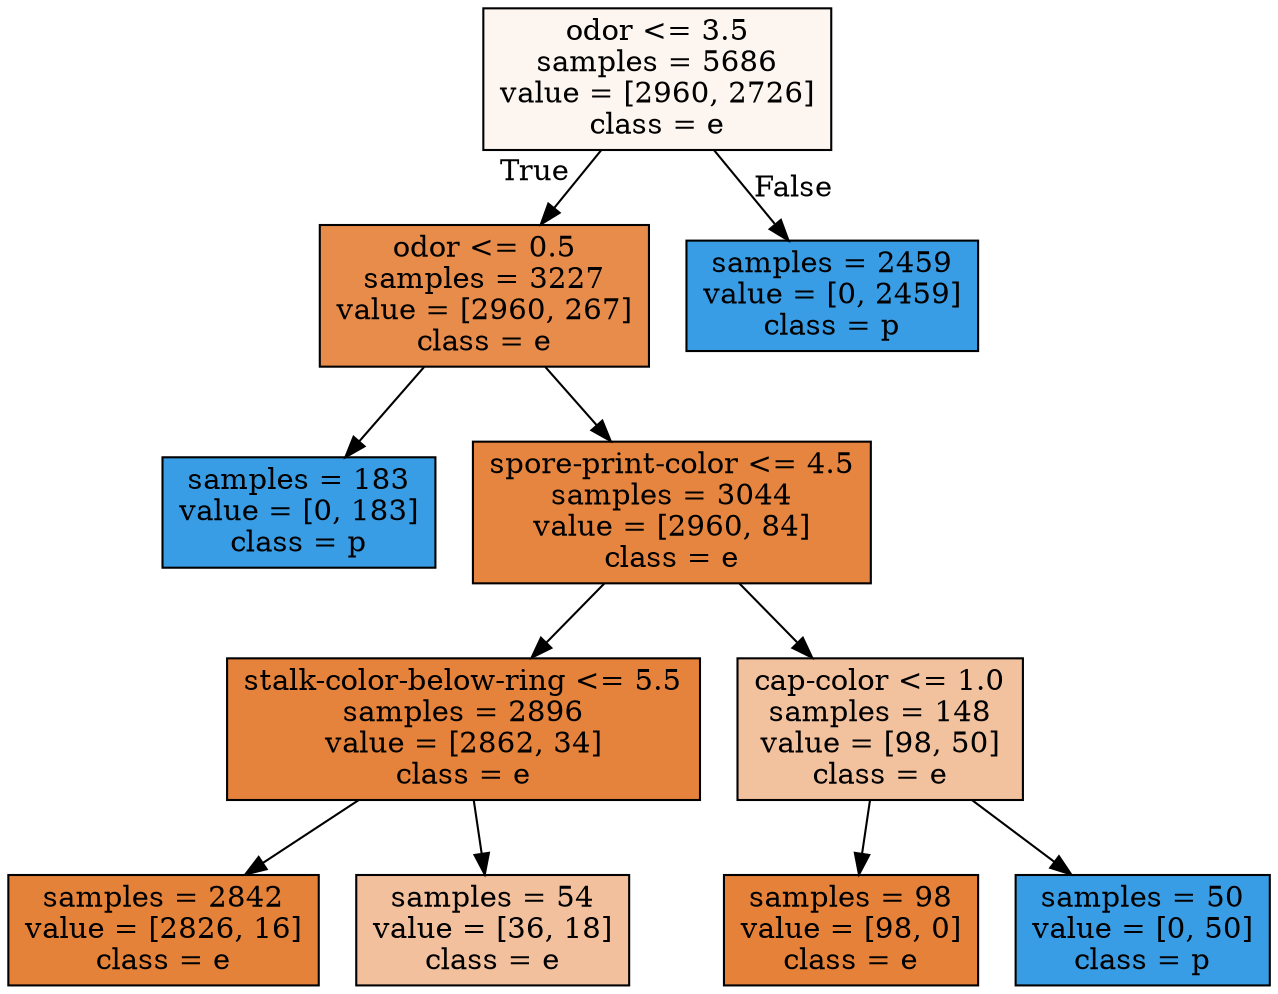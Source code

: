 digraph Tree {
node [shape=box, style="filled", color="black"] ;
0 [label="odor <= 3.5\nsamples = 5686\nvalue = [2960, 2726]\nclass = e", fillcolor="#fdf5ef"] ;
1 [label="odor <= 0.5\nsamples = 3227\nvalue = [2960, 267]\nclass = e", fillcolor="#e78c4b"] ;
0 -> 1 [labeldistance=2.5, labelangle=45, headlabel="True"] ;
2 [label="samples = 183\nvalue = [0, 183]\nclass = p", fillcolor="#399de5"] ;
1 -> 2 ;
3 [label="spore-print-color <= 4.5\nsamples = 3044\nvalue = [2960, 84]\nclass = e", fillcolor="#e6853f"] ;
1 -> 3 ;
4 [label="stalk-color-below-ring <= 5.5\nsamples = 2896\nvalue = [2862, 34]\nclass = e", fillcolor="#e5823b"] ;
3 -> 4 ;
5 [label="samples = 2842\nvalue = [2826, 16]\nclass = e", fillcolor="#e5823a"] ;
4 -> 5 ;
6 [label="samples = 54\nvalue = [36, 18]\nclass = e", fillcolor="#f2c09c"] ;
4 -> 6 ;
7 [label="cap-color <= 1.0\nsamples = 148\nvalue = [98, 50]\nclass = e", fillcolor="#f2c19e"] ;
3 -> 7 ;
8 [label="samples = 98\nvalue = [98, 0]\nclass = e", fillcolor="#e58139"] ;
7 -> 8 ;
9 [label="samples = 50\nvalue = [0, 50]\nclass = p", fillcolor="#399de5"] ;
7 -> 9 ;
10 [label="samples = 2459\nvalue = [0, 2459]\nclass = p", fillcolor="#399de5"] ;
0 -> 10 [labeldistance=2.5, labelangle=-45, headlabel="False"] ;
}
